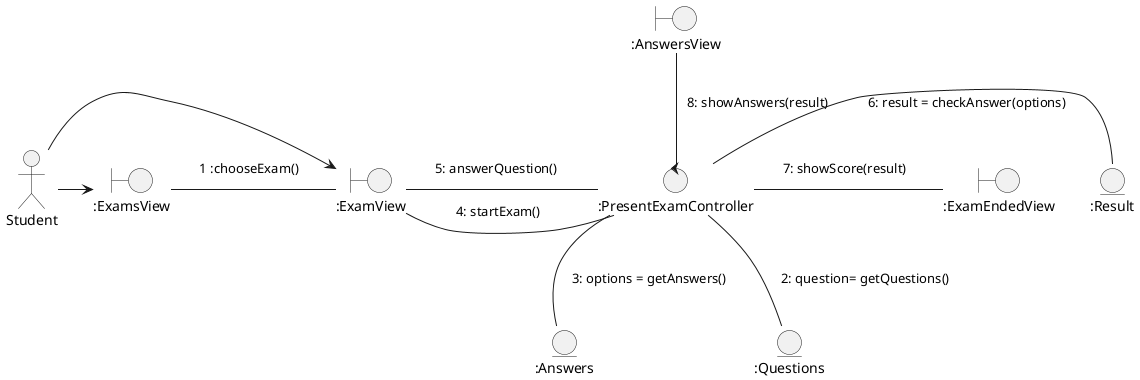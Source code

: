 @startuml Clases de analisis
skinparam noteBackgroundColor transparent
skinparam noteBorderColor transparent

hide footbox
actor Student
boundary ":ExamsView" as ExamsView
boundary ":ExamView" as ExamView
boundary ":ExamEndedView" as ExamEndedView
boundary ":AnswersView" as AnswersView
Control ":PresentExamController" as PresentExamController
entity ":Result" as Result
entity ":Answers" as Answers
entity ":Questions" as Questions

Student -> ExamsView
Student -> ExamView

ExamsView - ExamView
note on link 
    1 :chooseExam()
end note 

PresentExamController -down- Questions
note on link 
    2: question= getQuestions()
end note  

PresentExamController -down- Answers
note on link 
    3: options = getAnswers()
end note

ExamView - PresentExamController
note on link 
    4: startExam()
end note 

ExamView -right- PresentExamController
note on link 
    5: answerQuestion() 
end note

PresentExamController -right- Result
note on link 
    6: result = checkAnswer(options)
end note 

PresentExamController -right- ExamEndedView
note on link 
    7: showScore(result)
end note 

PresentExamController -up- AnswersView
note on link 
    8: showAnswers(result)
end note 



@enduml

